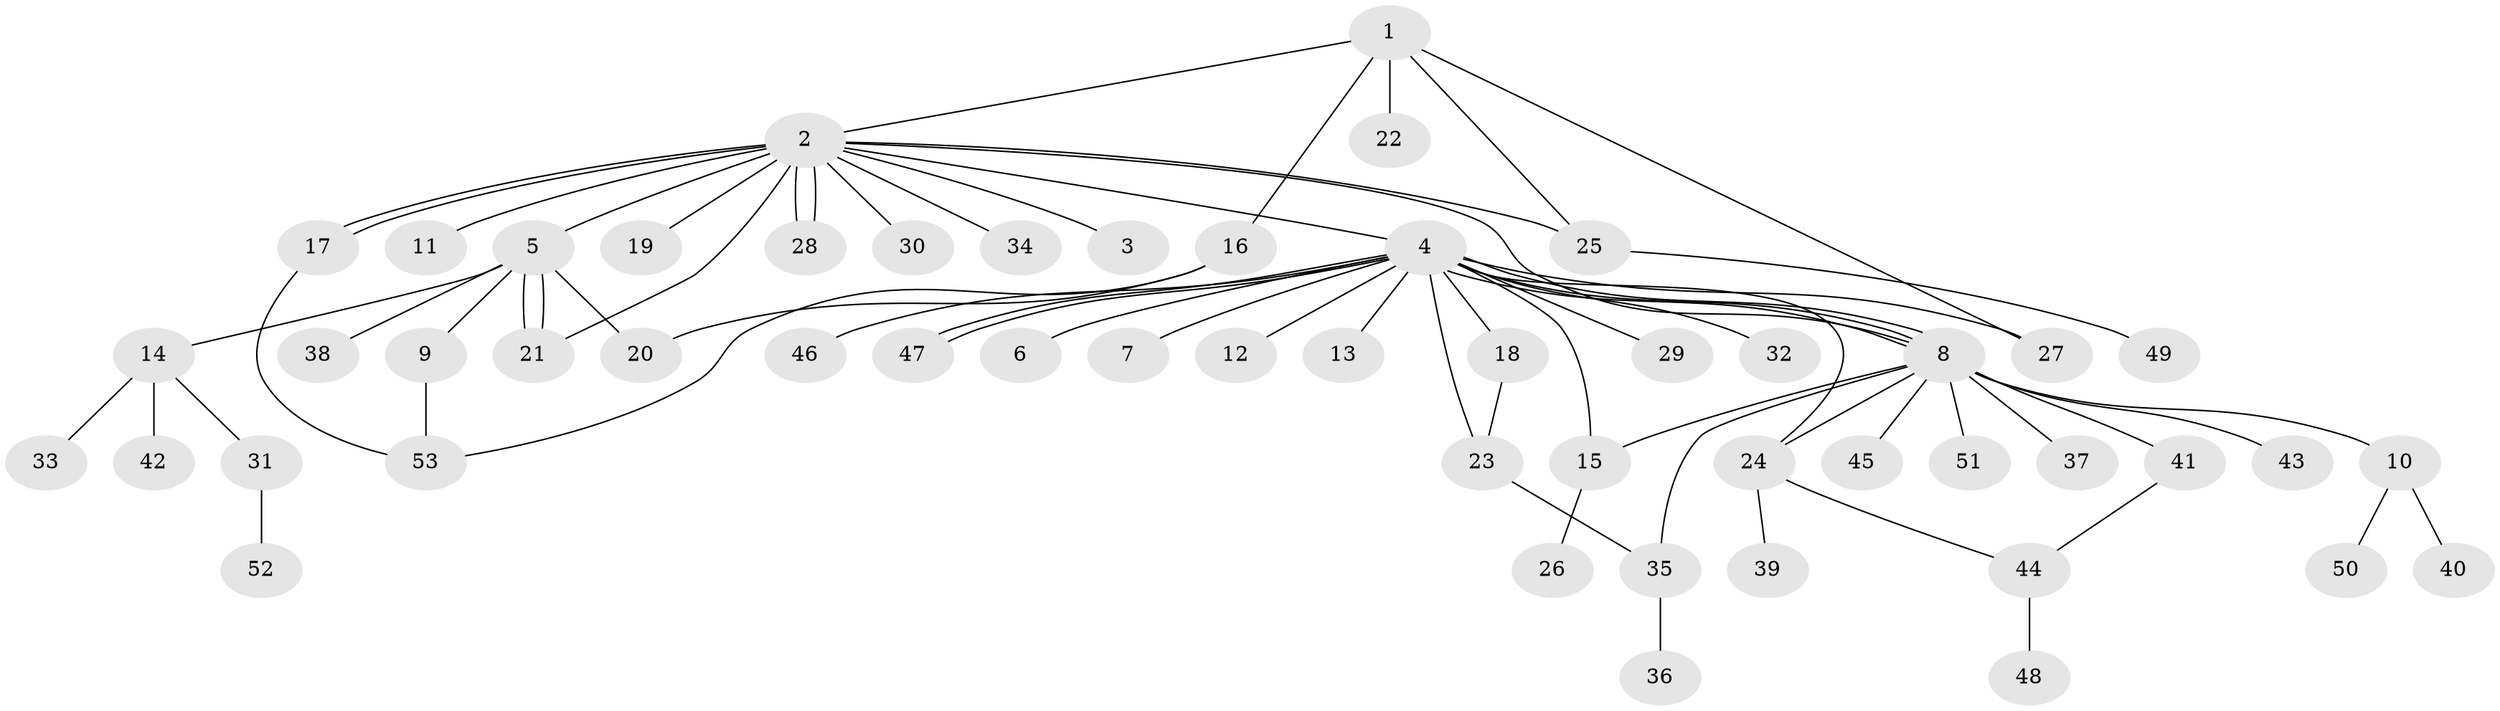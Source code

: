 // Generated by graph-tools (version 1.1) at 2025/49/03/09/25 03:49:49]
// undirected, 53 vertices, 70 edges
graph export_dot {
graph [start="1"]
  node [color=gray90,style=filled];
  1;
  2;
  3;
  4;
  5;
  6;
  7;
  8;
  9;
  10;
  11;
  12;
  13;
  14;
  15;
  16;
  17;
  18;
  19;
  20;
  21;
  22;
  23;
  24;
  25;
  26;
  27;
  28;
  29;
  30;
  31;
  32;
  33;
  34;
  35;
  36;
  37;
  38;
  39;
  40;
  41;
  42;
  43;
  44;
  45;
  46;
  47;
  48;
  49;
  50;
  51;
  52;
  53;
  1 -- 2;
  1 -- 16;
  1 -- 22;
  1 -- 25;
  1 -- 27;
  2 -- 3;
  2 -- 4;
  2 -- 5;
  2 -- 8;
  2 -- 11;
  2 -- 17;
  2 -- 17;
  2 -- 19;
  2 -- 21;
  2 -- 25;
  2 -- 28;
  2 -- 28;
  2 -- 30;
  2 -- 34;
  4 -- 6;
  4 -- 7;
  4 -- 8;
  4 -- 8;
  4 -- 8;
  4 -- 12;
  4 -- 13;
  4 -- 15;
  4 -- 18;
  4 -- 23;
  4 -- 24;
  4 -- 27;
  4 -- 29;
  4 -- 32;
  4 -- 46;
  4 -- 47;
  4 -- 47;
  5 -- 9;
  5 -- 14;
  5 -- 20;
  5 -- 21;
  5 -- 21;
  5 -- 38;
  8 -- 10;
  8 -- 15;
  8 -- 24;
  8 -- 35;
  8 -- 37;
  8 -- 41;
  8 -- 43;
  8 -- 45;
  8 -- 51;
  9 -- 53;
  10 -- 40;
  10 -- 50;
  14 -- 31;
  14 -- 33;
  14 -- 42;
  15 -- 26;
  16 -- 20;
  16 -- 53;
  17 -- 53;
  18 -- 23;
  23 -- 35;
  24 -- 39;
  24 -- 44;
  25 -- 49;
  31 -- 52;
  35 -- 36;
  41 -- 44;
  44 -- 48;
}
